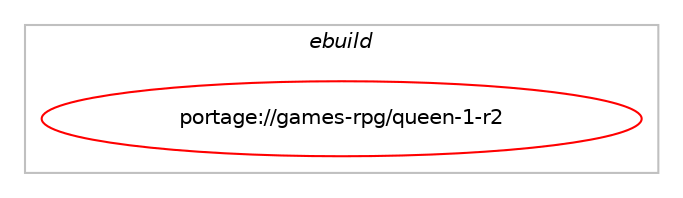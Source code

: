 digraph prolog {

# *************
# Graph options
# *************

newrank=true;
concentrate=true;
compound=true;
graph [rankdir=LR,fontname=Helvetica,fontsize=10,ranksep=1.5];#, ranksep=2.5, nodesep=0.2];
edge  [arrowhead=vee];
node  [fontname=Helvetica,fontsize=10];

# **********
# The ebuild
# **********

subgraph cluster_leftcol {
color=gray;
label=<<i>ebuild</i>>;
id [label="portage://games-rpg/queen-1-r2", color=red, width=4, href="../games-rpg/queen-1-r2.svg"];
}

# ****************
# The dependencies
# ****************

subgraph cluster_midcol {
color=gray;
label=<<i>dependencies</i>>;
subgraph cluster_compile {
fillcolor="#eeeeee";
style=filled;
label=<<i>compile</i>>;
# *** BEGIN UNKNOWN DEPENDENCY TYPE (TODO) ***
# id -> equal(use_conditional_group(positive,l10n_de,portage://games-rpg/queen-1-r2,[package_dependency(portage://games-rpg/queen-1-r2,install,no,app-arch,unzip,none,[,,],[],[])]))
# *** END UNKNOWN DEPENDENCY TYPE (TODO) ***

# *** BEGIN UNKNOWN DEPENDENCY TYPE (TODO) ***
# id -> equal(use_conditional_group(positive,l10n_de,portage://games-rpg/queen-1-r2,[package_dependency(portage://games-rpg/queen-1-r2,install,no,games-engines,scummvm,none,[,,],[],[use(enable(vorbis),none)])]))
# *** END UNKNOWN DEPENDENCY TYPE (TODO) ***

# *** BEGIN UNKNOWN DEPENDENCY TYPE (TODO) ***
# id -> equal(use_conditional_group(positive,l10n_en,portage://games-rpg/queen-1-r2,[use_conditional_group(positive,mp3,portage://games-rpg/queen-1-r2,[package_dependency(portage://games-rpg/queen-1-r2,install,no,app-arch,unzip,none,[,,],[],[])])]))
# *** END UNKNOWN DEPENDENCY TYPE (TODO) ***

# *** BEGIN UNKNOWN DEPENDENCY TYPE (TODO) ***
# id -> equal(use_conditional_group(positive,l10n_en,portage://games-rpg/queen-1-r2,[package_dependency(portage://games-rpg/queen-1-r2,install,no,games-engines,scummvm,none,[,,],[],[use(optenable(mp3),none)])]))
# *** END UNKNOWN DEPENDENCY TYPE (TODO) ***

# *** BEGIN UNKNOWN DEPENDENCY TYPE (TODO) ***
# id -> equal(use_conditional_group(positive,l10n_fr,portage://games-rpg/queen-1-r2,[package_dependency(portage://games-rpg/queen-1-r2,install,no,app-arch,unzip,none,[,,],[],[])]))
# *** END UNKNOWN DEPENDENCY TYPE (TODO) ***

# *** BEGIN UNKNOWN DEPENDENCY TYPE (TODO) ***
# id -> equal(use_conditional_group(positive,l10n_fr,portage://games-rpg/queen-1-r2,[package_dependency(portage://games-rpg/queen-1-r2,install,no,games-engines,scummvm,none,[,,],[],[use(enable(vorbis),none)])]))
# *** END UNKNOWN DEPENDENCY TYPE (TODO) ***

# *** BEGIN UNKNOWN DEPENDENCY TYPE (TODO) ***
# id -> equal(use_conditional_group(positive,l10n_he,portage://games-rpg/queen-1-r2,[package_dependency(portage://games-rpg/queen-1-r2,install,no,app-arch,unzip,none,[,,],[],[])]))
# *** END UNKNOWN DEPENDENCY TYPE (TODO) ***

# *** BEGIN UNKNOWN DEPENDENCY TYPE (TODO) ***
# id -> equal(use_conditional_group(positive,l10n_he,portage://games-rpg/queen-1-r2,[package_dependency(portage://games-rpg/queen-1-r2,install,no,games-engines,scummvm,none,[,,],[],[use(enable(vorbis),none)])]))
# *** END UNKNOWN DEPENDENCY TYPE (TODO) ***

# *** BEGIN UNKNOWN DEPENDENCY TYPE (TODO) ***
# id -> equal(use_conditional_group(positive,l10n_it,portage://games-rpg/queen-1-r2,[package_dependency(portage://games-rpg/queen-1-r2,install,no,app-arch,unzip,none,[,,],[],[])]))
# *** END UNKNOWN DEPENDENCY TYPE (TODO) ***

# *** BEGIN UNKNOWN DEPENDENCY TYPE (TODO) ***
# id -> equal(use_conditional_group(positive,l10n_it,portage://games-rpg/queen-1-r2,[package_dependency(portage://games-rpg/queen-1-r2,install,no,games-engines,scummvm,none,[,,],[],[use(enable(vorbis),none)])]))
# *** END UNKNOWN DEPENDENCY TYPE (TODO) ***

}
subgraph cluster_compileandrun {
fillcolor="#eeeeee";
style=filled;
label=<<i>compile and run</i>>;
}
subgraph cluster_run {
fillcolor="#eeeeee";
style=filled;
label=<<i>run</i>>;
# *** BEGIN UNKNOWN DEPENDENCY TYPE (TODO) ***
# id -> equal(use_conditional_group(positive,l10n_de,portage://games-rpg/queen-1-r2,[package_dependency(portage://games-rpg/queen-1-r2,run,no,games-engines,scummvm,none,[,,],[],[use(enable(vorbis),none)])]))
# *** END UNKNOWN DEPENDENCY TYPE (TODO) ***

# *** BEGIN UNKNOWN DEPENDENCY TYPE (TODO) ***
# id -> equal(use_conditional_group(positive,l10n_en,portage://games-rpg/queen-1-r2,[package_dependency(portage://games-rpg/queen-1-r2,run,no,games-engines,scummvm,none,[,,],[],[use(optenable(mp3),none)])]))
# *** END UNKNOWN DEPENDENCY TYPE (TODO) ***

# *** BEGIN UNKNOWN DEPENDENCY TYPE (TODO) ***
# id -> equal(use_conditional_group(positive,l10n_fr,portage://games-rpg/queen-1-r2,[package_dependency(portage://games-rpg/queen-1-r2,run,no,games-engines,scummvm,none,[,,],[],[use(enable(vorbis),none)])]))
# *** END UNKNOWN DEPENDENCY TYPE (TODO) ***

# *** BEGIN UNKNOWN DEPENDENCY TYPE (TODO) ***
# id -> equal(use_conditional_group(positive,l10n_he,portage://games-rpg/queen-1-r2,[package_dependency(portage://games-rpg/queen-1-r2,run,no,games-engines,scummvm,none,[,,],[],[use(enable(vorbis),none)])]))
# *** END UNKNOWN DEPENDENCY TYPE (TODO) ***

# *** BEGIN UNKNOWN DEPENDENCY TYPE (TODO) ***
# id -> equal(use_conditional_group(positive,l10n_it,portage://games-rpg/queen-1-r2,[package_dependency(portage://games-rpg/queen-1-r2,run,no,games-engines,scummvm,none,[,,],[],[use(enable(vorbis),none)])]))
# *** END UNKNOWN DEPENDENCY TYPE (TODO) ***

}
}

# **************
# The candidates
# **************

subgraph cluster_choices {
rank=same;
color=gray;
label=<<i>candidates</i>>;

}

}
